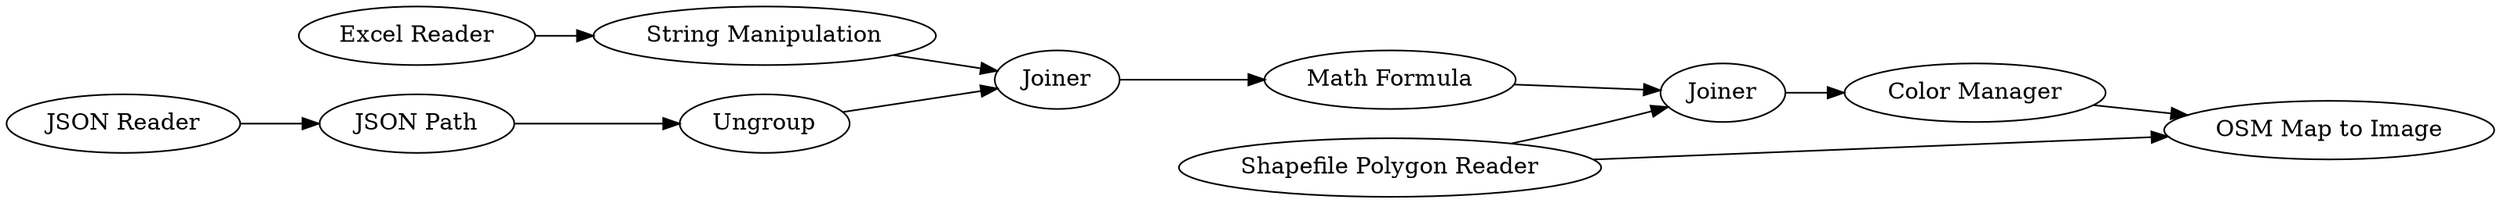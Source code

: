 digraph {
	"-7888889142100548040_828" [label=Joiner]
	"-7888889142100548040_833" [label="String Manipulation"]
	"-7888889142100548040_811" [label="Color Manager"]
	"-7888889142100548040_838" [label="JSON Path"]
	"-7888889142100548040_839" [label=Ungroup]
	"-7888889142100548040_831" [label="Math Formula"]
	"-7888889142100548040_837" [label="Shapefile Polygon Reader"]
	"-7888889142100548040_821" [label="JSON Reader"]
	"-7888889142100548040_829" [label="Excel Reader"]
	"-7888889142100548040_830" [label=Joiner]
	"-7888889142100548040_815" [label="OSM Map to Image"]
	"-7888889142100548040_833" -> "-7888889142100548040_830"
	"-7888889142100548040_837" -> "-7888889142100548040_828"
	"-7888889142100548040_811" -> "-7888889142100548040_815"
	"-7888889142100548040_839" -> "-7888889142100548040_830"
	"-7888889142100548040_828" -> "-7888889142100548040_811"
	"-7888889142100548040_831" -> "-7888889142100548040_828"
	"-7888889142100548040_830" -> "-7888889142100548040_831"
	"-7888889142100548040_821" -> "-7888889142100548040_838"
	"-7888889142100548040_829" -> "-7888889142100548040_833"
	"-7888889142100548040_838" -> "-7888889142100548040_839"
	"-7888889142100548040_837" -> "-7888889142100548040_815"
	rankdir=LR
}
